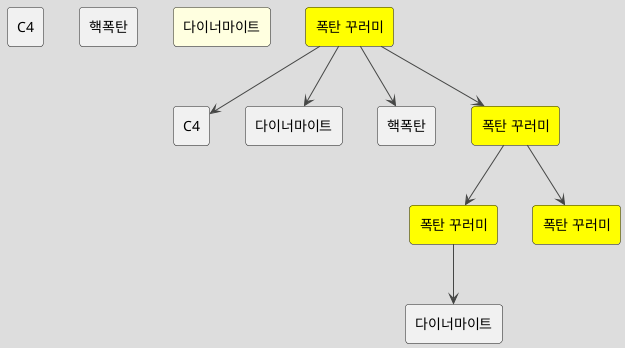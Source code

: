 @startuml
'https://plantuml.com/class-diagram

!theme toy

rectangle "다이너마이트" as b1 #lightyellow {

}

rectangle "C4" as b2
rectangle "핵폭탄" as b3
rectangle "폭탄 꾸러미" as b4 #yellow

rectangle "C4" as b2_1
rectangle "다이너마이트" as b2_2
rectangle "핵폭탄" as b2_3
rectangle "폭탄 꾸러미" as b2_4 #yellow

rectangle "폭탄 꾸러미" as b3_1 #yellow
rectangle "폭탄 꾸러미" as b3_2 #yellow

rectangle "다이너마이트" as b4_1


b4 -d-> b2_1
b4 -d-> b2_2
b4 -d-> b2_3
b4 -d-> b2_4

b2_4 -d-> b3_1
b2_4 -d-> b3_2

b3_1 -d-> b4_1

b2 -r-b3 #transparent



@enduml